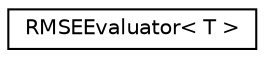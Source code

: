 digraph "Graphical Class Hierarchy"
{
  edge [fontname="Helvetica",fontsize="10",labelfontname="Helvetica",labelfontsize="10"];
  node [fontname="Helvetica",fontsize="10",shape=record];
  rankdir="LR";
  Node1 [label="RMSEEvaluator\< T \>",height=0.2,width=0.4,color="black", fillcolor="white", style="filled",URL="$classRMSEEvaluator.html"];
}
